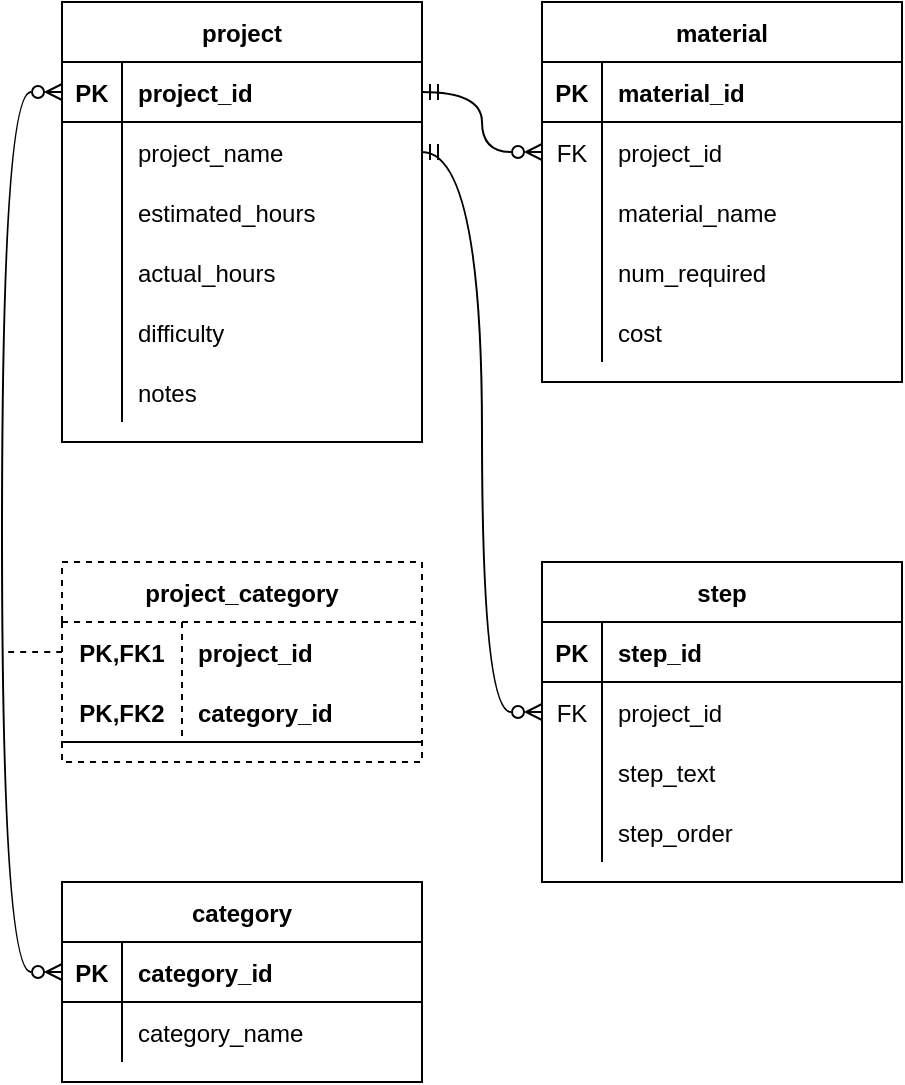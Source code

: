<mxfile version="20.3.0" type="device"><diagram id="vy9mOhhCCwZK9QhIuZOW" name="Page-1"><mxGraphModel dx="529" dy="672" grid="1" gridSize="10" guides="1" tooltips="1" connect="1" arrows="1" fold="1" page="1" pageScale="1" pageWidth="850" pageHeight="1100" math="0" shadow="0"><root><mxCell id="0"/><mxCell id="1" parent="0"/><mxCell id="wOY5DhLBfCELoCY_Hv5l-1" value="project" style="shape=table;startSize=30;container=1;collapsible=1;childLayout=tableLayout;fixedRows=1;rowLines=0;fontStyle=1;align=center;resizeLast=1;" vertex="1" parent="1"><mxGeometry x="40" y="80" width="180" height="220" as="geometry"/></mxCell><mxCell id="wOY5DhLBfCELoCY_Hv5l-2" value="" style="shape=tableRow;horizontal=0;startSize=0;swimlaneHead=0;swimlaneBody=0;fillColor=none;collapsible=0;dropTarget=0;points=[[0,0.5],[1,0.5]];portConstraint=eastwest;top=0;left=0;right=0;bottom=1;" vertex="1" parent="wOY5DhLBfCELoCY_Hv5l-1"><mxGeometry y="30" width="180" height="30" as="geometry"/></mxCell><mxCell id="wOY5DhLBfCELoCY_Hv5l-3" value="PK" style="shape=partialRectangle;connectable=0;fillColor=none;top=0;left=0;bottom=0;right=0;fontStyle=1;overflow=hidden;" vertex="1" parent="wOY5DhLBfCELoCY_Hv5l-2"><mxGeometry width="30" height="30" as="geometry"><mxRectangle width="30" height="30" as="alternateBounds"/></mxGeometry></mxCell><mxCell id="wOY5DhLBfCELoCY_Hv5l-4" value="project_id" style="shape=partialRectangle;connectable=0;fillColor=none;top=0;left=0;bottom=0;right=0;align=left;spacingLeft=6;fontStyle=1;overflow=hidden;" vertex="1" parent="wOY5DhLBfCELoCY_Hv5l-2"><mxGeometry x="30" width="150" height="30" as="geometry"><mxRectangle width="150" height="30" as="alternateBounds"/></mxGeometry></mxCell><mxCell id="wOY5DhLBfCELoCY_Hv5l-5" value="" style="shape=tableRow;horizontal=0;startSize=0;swimlaneHead=0;swimlaneBody=0;fillColor=none;collapsible=0;dropTarget=0;points=[[0,0.5],[1,0.5]];portConstraint=eastwest;top=0;left=0;right=0;bottom=0;" vertex="1" parent="wOY5DhLBfCELoCY_Hv5l-1"><mxGeometry y="60" width="180" height="30" as="geometry"/></mxCell><mxCell id="wOY5DhLBfCELoCY_Hv5l-6" value="" style="shape=partialRectangle;connectable=0;fillColor=none;top=0;left=0;bottom=0;right=0;editable=1;overflow=hidden;" vertex="1" parent="wOY5DhLBfCELoCY_Hv5l-5"><mxGeometry width="30" height="30" as="geometry"><mxRectangle width="30" height="30" as="alternateBounds"/></mxGeometry></mxCell><mxCell id="wOY5DhLBfCELoCY_Hv5l-7" value="project_name" style="shape=partialRectangle;connectable=0;fillColor=none;top=0;left=0;bottom=0;right=0;align=left;spacingLeft=6;overflow=hidden;" vertex="1" parent="wOY5DhLBfCELoCY_Hv5l-5"><mxGeometry x="30" width="150" height="30" as="geometry"><mxRectangle width="150" height="30" as="alternateBounds"/></mxGeometry></mxCell><mxCell id="wOY5DhLBfCELoCY_Hv5l-8" value="" style="shape=tableRow;horizontal=0;startSize=0;swimlaneHead=0;swimlaneBody=0;fillColor=none;collapsible=0;dropTarget=0;points=[[0,0.5],[1,0.5]];portConstraint=eastwest;top=0;left=0;right=0;bottom=0;" vertex="1" parent="wOY5DhLBfCELoCY_Hv5l-1"><mxGeometry y="90" width="180" height="30" as="geometry"/></mxCell><mxCell id="wOY5DhLBfCELoCY_Hv5l-9" value="" style="shape=partialRectangle;connectable=0;fillColor=none;top=0;left=0;bottom=0;right=0;editable=1;overflow=hidden;" vertex="1" parent="wOY5DhLBfCELoCY_Hv5l-8"><mxGeometry width="30" height="30" as="geometry"><mxRectangle width="30" height="30" as="alternateBounds"/></mxGeometry></mxCell><mxCell id="wOY5DhLBfCELoCY_Hv5l-10" value="estimated_hours                        " style="shape=partialRectangle;connectable=0;fillColor=none;top=0;left=0;bottom=0;right=0;align=left;spacingLeft=6;overflow=hidden;" vertex="1" parent="wOY5DhLBfCELoCY_Hv5l-8"><mxGeometry x="30" width="150" height="30" as="geometry"><mxRectangle width="150" height="30" as="alternateBounds"/></mxGeometry></mxCell><mxCell id="wOY5DhLBfCELoCY_Hv5l-11" value="" style="shape=tableRow;horizontal=0;startSize=0;swimlaneHead=0;swimlaneBody=0;fillColor=none;collapsible=0;dropTarget=0;points=[[0,0.5],[1,0.5]];portConstraint=eastwest;top=0;left=0;right=0;bottom=0;" vertex="1" parent="wOY5DhLBfCELoCY_Hv5l-1"><mxGeometry y="120" width="180" height="30" as="geometry"/></mxCell><mxCell id="wOY5DhLBfCELoCY_Hv5l-12" value="" style="shape=partialRectangle;connectable=0;fillColor=none;top=0;left=0;bottom=0;right=0;editable=1;overflow=hidden;" vertex="1" parent="wOY5DhLBfCELoCY_Hv5l-11"><mxGeometry width="30" height="30" as="geometry"><mxRectangle width="30" height="30" as="alternateBounds"/></mxGeometry></mxCell><mxCell id="wOY5DhLBfCELoCY_Hv5l-13" value="actual_hours" style="shape=partialRectangle;connectable=0;fillColor=none;top=0;left=0;bottom=0;right=0;align=left;spacingLeft=6;overflow=hidden;" vertex="1" parent="wOY5DhLBfCELoCY_Hv5l-11"><mxGeometry x="30" width="150" height="30" as="geometry"><mxRectangle width="150" height="30" as="alternateBounds"/></mxGeometry></mxCell><mxCell id="wOY5DhLBfCELoCY_Hv5l-15" style="shape=tableRow;horizontal=0;startSize=0;swimlaneHead=0;swimlaneBody=0;fillColor=none;collapsible=0;dropTarget=0;points=[[0,0.5],[1,0.5]];portConstraint=eastwest;top=0;left=0;right=0;bottom=0;" vertex="1" parent="wOY5DhLBfCELoCY_Hv5l-1"><mxGeometry y="150" width="180" height="30" as="geometry"/></mxCell><mxCell id="wOY5DhLBfCELoCY_Hv5l-16" style="shape=partialRectangle;connectable=0;fillColor=none;top=0;left=0;bottom=0;right=0;editable=1;overflow=hidden;" vertex="1" parent="wOY5DhLBfCELoCY_Hv5l-15"><mxGeometry width="30" height="30" as="geometry"><mxRectangle width="30" height="30" as="alternateBounds"/></mxGeometry></mxCell><mxCell id="wOY5DhLBfCELoCY_Hv5l-17" value="difficulty " style="shape=partialRectangle;connectable=0;fillColor=none;top=0;left=0;bottom=0;right=0;align=left;spacingLeft=6;overflow=hidden;" vertex="1" parent="wOY5DhLBfCELoCY_Hv5l-15"><mxGeometry x="30" width="150" height="30" as="geometry"><mxRectangle width="150" height="30" as="alternateBounds"/></mxGeometry></mxCell><mxCell id="wOY5DhLBfCELoCY_Hv5l-18" style="shape=tableRow;horizontal=0;startSize=0;swimlaneHead=0;swimlaneBody=0;fillColor=none;collapsible=0;dropTarget=0;points=[[0,0.5],[1,0.5]];portConstraint=eastwest;top=0;left=0;right=0;bottom=0;" vertex="1" parent="wOY5DhLBfCELoCY_Hv5l-1"><mxGeometry y="180" width="180" height="30" as="geometry"/></mxCell><mxCell id="wOY5DhLBfCELoCY_Hv5l-19" style="shape=partialRectangle;connectable=0;fillColor=none;top=0;left=0;bottom=0;right=0;editable=1;overflow=hidden;" vertex="1" parent="wOY5DhLBfCELoCY_Hv5l-18"><mxGeometry width="30" height="30" as="geometry"><mxRectangle width="30" height="30" as="alternateBounds"/></mxGeometry></mxCell><mxCell id="wOY5DhLBfCELoCY_Hv5l-20" value="notes" style="shape=partialRectangle;connectable=0;fillColor=none;top=0;left=0;bottom=0;right=0;align=left;spacingLeft=6;overflow=hidden;" vertex="1" parent="wOY5DhLBfCELoCY_Hv5l-18"><mxGeometry x="30" width="150" height="30" as="geometry"><mxRectangle width="150" height="30" as="alternateBounds"/></mxGeometry></mxCell><mxCell id="wOY5DhLBfCELoCY_Hv5l-21" value="material" style="shape=table;startSize=30;container=1;collapsible=1;childLayout=tableLayout;fixedRows=1;rowLines=0;fontStyle=1;align=center;resizeLast=1;" vertex="1" parent="1"><mxGeometry x="280" y="80" width="180" height="190" as="geometry"/></mxCell><mxCell id="wOY5DhLBfCELoCY_Hv5l-22" value="" style="shape=tableRow;horizontal=0;startSize=0;swimlaneHead=0;swimlaneBody=0;fillColor=none;collapsible=0;dropTarget=0;points=[[0,0.5],[1,0.5]];portConstraint=eastwest;top=0;left=0;right=0;bottom=1;" vertex="1" parent="wOY5DhLBfCELoCY_Hv5l-21"><mxGeometry y="30" width="180" height="30" as="geometry"/></mxCell><mxCell id="wOY5DhLBfCELoCY_Hv5l-23" value="PK" style="shape=partialRectangle;connectable=0;fillColor=none;top=0;left=0;bottom=0;right=0;fontStyle=1;overflow=hidden;" vertex="1" parent="wOY5DhLBfCELoCY_Hv5l-22"><mxGeometry width="30" height="30" as="geometry"><mxRectangle width="30" height="30" as="alternateBounds"/></mxGeometry></mxCell><mxCell id="wOY5DhLBfCELoCY_Hv5l-24" value="material_id" style="shape=partialRectangle;connectable=0;fillColor=none;top=0;left=0;bottom=0;right=0;align=left;spacingLeft=6;fontStyle=1;overflow=hidden;" vertex="1" parent="wOY5DhLBfCELoCY_Hv5l-22"><mxGeometry x="30" width="150" height="30" as="geometry"><mxRectangle width="150" height="30" as="alternateBounds"/></mxGeometry></mxCell><mxCell id="wOY5DhLBfCELoCY_Hv5l-25" value="" style="shape=tableRow;horizontal=0;startSize=0;swimlaneHead=0;swimlaneBody=0;fillColor=none;collapsible=0;dropTarget=0;points=[[0,0.5],[1,0.5]];portConstraint=eastwest;top=0;left=0;right=0;bottom=0;" vertex="1" parent="wOY5DhLBfCELoCY_Hv5l-21"><mxGeometry y="60" width="180" height="30" as="geometry"/></mxCell><mxCell id="wOY5DhLBfCELoCY_Hv5l-26" value="FK" style="shape=partialRectangle;connectable=0;fillColor=none;top=0;left=0;bottom=0;right=0;editable=1;overflow=hidden;" vertex="1" parent="wOY5DhLBfCELoCY_Hv5l-25"><mxGeometry width="30" height="30" as="geometry"><mxRectangle width="30" height="30" as="alternateBounds"/></mxGeometry></mxCell><mxCell id="wOY5DhLBfCELoCY_Hv5l-27" value="project_id" style="shape=partialRectangle;connectable=0;fillColor=none;top=0;left=0;bottom=0;right=0;align=left;spacingLeft=6;overflow=hidden;" vertex="1" parent="wOY5DhLBfCELoCY_Hv5l-25"><mxGeometry x="30" width="150" height="30" as="geometry"><mxRectangle width="150" height="30" as="alternateBounds"/></mxGeometry></mxCell><mxCell id="wOY5DhLBfCELoCY_Hv5l-28" value="" style="shape=tableRow;horizontal=0;startSize=0;swimlaneHead=0;swimlaneBody=0;fillColor=none;collapsible=0;dropTarget=0;points=[[0,0.5],[1,0.5]];portConstraint=eastwest;top=0;left=0;right=0;bottom=0;" vertex="1" parent="wOY5DhLBfCELoCY_Hv5l-21"><mxGeometry y="90" width="180" height="30" as="geometry"/></mxCell><mxCell id="wOY5DhLBfCELoCY_Hv5l-29" value="" style="shape=partialRectangle;connectable=0;fillColor=none;top=0;left=0;bottom=0;right=0;editable=1;overflow=hidden;" vertex="1" parent="wOY5DhLBfCELoCY_Hv5l-28"><mxGeometry width="30" height="30" as="geometry"><mxRectangle width="30" height="30" as="alternateBounds"/></mxGeometry></mxCell><mxCell id="wOY5DhLBfCELoCY_Hv5l-30" value="material_name" style="shape=partialRectangle;connectable=0;fillColor=none;top=0;left=0;bottom=0;right=0;align=left;spacingLeft=6;overflow=hidden;" vertex="1" parent="wOY5DhLBfCELoCY_Hv5l-28"><mxGeometry x="30" width="150" height="30" as="geometry"><mxRectangle width="150" height="30" as="alternateBounds"/></mxGeometry></mxCell><mxCell id="wOY5DhLBfCELoCY_Hv5l-31" value="" style="shape=tableRow;horizontal=0;startSize=0;swimlaneHead=0;swimlaneBody=0;fillColor=none;collapsible=0;dropTarget=0;points=[[0,0.5],[1,0.5]];portConstraint=eastwest;top=0;left=0;right=0;bottom=0;" vertex="1" parent="wOY5DhLBfCELoCY_Hv5l-21"><mxGeometry y="120" width="180" height="30" as="geometry"/></mxCell><mxCell id="wOY5DhLBfCELoCY_Hv5l-32" value="" style="shape=partialRectangle;connectable=0;fillColor=none;top=0;left=0;bottom=0;right=0;editable=1;overflow=hidden;" vertex="1" parent="wOY5DhLBfCELoCY_Hv5l-31"><mxGeometry width="30" height="30" as="geometry"><mxRectangle width="30" height="30" as="alternateBounds"/></mxGeometry></mxCell><mxCell id="wOY5DhLBfCELoCY_Hv5l-33" value="num_required" style="shape=partialRectangle;connectable=0;fillColor=none;top=0;left=0;bottom=0;right=0;align=left;spacingLeft=6;overflow=hidden;" vertex="1" parent="wOY5DhLBfCELoCY_Hv5l-31"><mxGeometry x="30" width="150" height="30" as="geometry"><mxRectangle width="150" height="30" as="alternateBounds"/></mxGeometry></mxCell><mxCell id="wOY5DhLBfCELoCY_Hv5l-34" style="shape=tableRow;horizontal=0;startSize=0;swimlaneHead=0;swimlaneBody=0;fillColor=none;collapsible=0;dropTarget=0;points=[[0,0.5],[1,0.5]];portConstraint=eastwest;top=0;left=0;right=0;bottom=0;" vertex="1" parent="wOY5DhLBfCELoCY_Hv5l-21"><mxGeometry y="150" width="180" height="30" as="geometry"/></mxCell><mxCell id="wOY5DhLBfCELoCY_Hv5l-35" style="shape=partialRectangle;connectable=0;fillColor=none;top=0;left=0;bottom=0;right=0;editable=1;overflow=hidden;" vertex="1" parent="wOY5DhLBfCELoCY_Hv5l-34"><mxGeometry width="30" height="30" as="geometry"><mxRectangle width="30" height="30" as="alternateBounds"/></mxGeometry></mxCell><mxCell id="wOY5DhLBfCELoCY_Hv5l-36" value="cost" style="shape=partialRectangle;connectable=0;fillColor=none;top=0;left=0;bottom=0;right=0;align=left;spacingLeft=6;overflow=hidden;" vertex="1" parent="wOY5DhLBfCELoCY_Hv5l-34"><mxGeometry x="30" width="150" height="30" as="geometry"><mxRectangle width="150" height="30" as="alternateBounds"/></mxGeometry></mxCell><mxCell id="wOY5DhLBfCELoCY_Hv5l-40" value="step" style="shape=table;startSize=30;container=1;collapsible=1;childLayout=tableLayout;fixedRows=1;rowLines=0;fontStyle=1;align=center;resizeLast=1;" vertex="1" parent="1"><mxGeometry x="280" y="360" width="180" height="160" as="geometry"/></mxCell><mxCell id="wOY5DhLBfCELoCY_Hv5l-41" value="" style="shape=tableRow;horizontal=0;startSize=0;swimlaneHead=0;swimlaneBody=0;fillColor=none;collapsible=0;dropTarget=0;points=[[0,0.5],[1,0.5]];portConstraint=eastwest;top=0;left=0;right=0;bottom=1;" vertex="1" parent="wOY5DhLBfCELoCY_Hv5l-40"><mxGeometry y="30" width="180" height="30" as="geometry"/></mxCell><mxCell id="wOY5DhLBfCELoCY_Hv5l-42" value="PK" style="shape=partialRectangle;connectable=0;fillColor=none;top=0;left=0;bottom=0;right=0;fontStyle=1;overflow=hidden;" vertex="1" parent="wOY5DhLBfCELoCY_Hv5l-41"><mxGeometry width="30" height="30" as="geometry"><mxRectangle width="30" height="30" as="alternateBounds"/></mxGeometry></mxCell><mxCell id="wOY5DhLBfCELoCY_Hv5l-43" value="step_id" style="shape=partialRectangle;connectable=0;fillColor=none;top=0;left=0;bottom=0;right=0;align=left;spacingLeft=6;fontStyle=1;overflow=hidden;" vertex="1" parent="wOY5DhLBfCELoCY_Hv5l-41"><mxGeometry x="30" width="150" height="30" as="geometry"><mxRectangle width="150" height="30" as="alternateBounds"/></mxGeometry></mxCell><mxCell id="wOY5DhLBfCELoCY_Hv5l-44" value="" style="shape=tableRow;horizontal=0;startSize=0;swimlaneHead=0;swimlaneBody=0;fillColor=none;collapsible=0;dropTarget=0;points=[[0,0.5],[1,0.5]];portConstraint=eastwest;top=0;left=0;right=0;bottom=0;" vertex="1" parent="wOY5DhLBfCELoCY_Hv5l-40"><mxGeometry y="60" width="180" height="30" as="geometry"/></mxCell><mxCell id="wOY5DhLBfCELoCY_Hv5l-45" value="FK" style="shape=partialRectangle;connectable=0;fillColor=none;top=0;left=0;bottom=0;right=0;editable=1;overflow=hidden;" vertex="1" parent="wOY5DhLBfCELoCY_Hv5l-44"><mxGeometry width="30" height="30" as="geometry"><mxRectangle width="30" height="30" as="alternateBounds"/></mxGeometry></mxCell><mxCell id="wOY5DhLBfCELoCY_Hv5l-46" value="project_id" style="shape=partialRectangle;connectable=0;fillColor=none;top=0;left=0;bottom=0;right=0;align=left;spacingLeft=6;overflow=hidden;" vertex="1" parent="wOY5DhLBfCELoCY_Hv5l-44"><mxGeometry x="30" width="150" height="30" as="geometry"><mxRectangle width="150" height="30" as="alternateBounds"/></mxGeometry></mxCell><mxCell id="wOY5DhLBfCELoCY_Hv5l-47" value="" style="shape=tableRow;horizontal=0;startSize=0;swimlaneHead=0;swimlaneBody=0;fillColor=none;collapsible=0;dropTarget=0;points=[[0,0.5],[1,0.5]];portConstraint=eastwest;top=0;left=0;right=0;bottom=0;" vertex="1" parent="wOY5DhLBfCELoCY_Hv5l-40"><mxGeometry y="90" width="180" height="30" as="geometry"/></mxCell><mxCell id="wOY5DhLBfCELoCY_Hv5l-48" value="" style="shape=partialRectangle;connectable=0;fillColor=none;top=0;left=0;bottom=0;right=0;editable=1;overflow=hidden;" vertex="1" parent="wOY5DhLBfCELoCY_Hv5l-47"><mxGeometry width="30" height="30" as="geometry"><mxRectangle width="30" height="30" as="alternateBounds"/></mxGeometry></mxCell><mxCell id="wOY5DhLBfCELoCY_Hv5l-49" value="step_text" style="shape=partialRectangle;connectable=0;fillColor=none;top=0;left=0;bottom=0;right=0;align=left;spacingLeft=6;overflow=hidden;" vertex="1" parent="wOY5DhLBfCELoCY_Hv5l-47"><mxGeometry x="30" width="150" height="30" as="geometry"><mxRectangle width="150" height="30" as="alternateBounds"/></mxGeometry></mxCell><mxCell id="wOY5DhLBfCELoCY_Hv5l-50" value="" style="shape=tableRow;horizontal=0;startSize=0;swimlaneHead=0;swimlaneBody=0;fillColor=none;collapsible=0;dropTarget=0;points=[[0,0.5],[1,0.5]];portConstraint=eastwest;top=0;left=0;right=0;bottom=0;" vertex="1" parent="wOY5DhLBfCELoCY_Hv5l-40"><mxGeometry y="120" width="180" height="30" as="geometry"/></mxCell><mxCell id="wOY5DhLBfCELoCY_Hv5l-51" value="" style="shape=partialRectangle;connectable=0;fillColor=none;top=0;left=0;bottom=0;right=0;editable=1;overflow=hidden;" vertex="1" parent="wOY5DhLBfCELoCY_Hv5l-50"><mxGeometry width="30" height="30" as="geometry"><mxRectangle width="30" height="30" as="alternateBounds"/></mxGeometry></mxCell><mxCell id="wOY5DhLBfCELoCY_Hv5l-52" value="step_order" style="shape=partialRectangle;connectable=0;fillColor=none;top=0;left=0;bottom=0;right=0;align=left;spacingLeft=6;overflow=hidden;" vertex="1" parent="wOY5DhLBfCELoCY_Hv5l-50"><mxGeometry x="30" width="150" height="30" as="geometry"><mxRectangle width="150" height="30" as="alternateBounds"/></mxGeometry></mxCell><mxCell id="wOY5DhLBfCELoCY_Hv5l-56" value="category" style="shape=table;startSize=30;container=1;collapsible=1;childLayout=tableLayout;fixedRows=1;rowLines=0;fontStyle=1;align=center;resizeLast=1;" vertex="1" parent="1"><mxGeometry x="40" y="520" width="180" height="100" as="geometry"/></mxCell><mxCell id="wOY5DhLBfCELoCY_Hv5l-57" value="" style="shape=tableRow;horizontal=0;startSize=0;swimlaneHead=0;swimlaneBody=0;fillColor=none;collapsible=0;dropTarget=0;points=[[0,0.5],[1,0.5]];portConstraint=eastwest;top=0;left=0;right=0;bottom=1;" vertex="1" parent="wOY5DhLBfCELoCY_Hv5l-56"><mxGeometry y="30" width="180" height="30" as="geometry"/></mxCell><mxCell id="wOY5DhLBfCELoCY_Hv5l-58" value="PK" style="shape=partialRectangle;connectable=0;fillColor=none;top=0;left=0;bottom=0;right=0;fontStyle=1;overflow=hidden;" vertex="1" parent="wOY5DhLBfCELoCY_Hv5l-57"><mxGeometry width="30" height="30" as="geometry"><mxRectangle width="30" height="30" as="alternateBounds"/></mxGeometry></mxCell><mxCell id="wOY5DhLBfCELoCY_Hv5l-59" value="category_id" style="shape=partialRectangle;connectable=0;fillColor=none;top=0;left=0;bottom=0;right=0;align=left;spacingLeft=6;fontStyle=1;overflow=hidden;" vertex="1" parent="wOY5DhLBfCELoCY_Hv5l-57"><mxGeometry x="30" width="150" height="30" as="geometry"><mxRectangle width="150" height="30" as="alternateBounds"/></mxGeometry></mxCell><mxCell id="wOY5DhLBfCELoCY_Hv5l-60" value="" style="shape=tableRow;horizontal=0;startSize=0;swimlaneHead=0;swimlaneBody=0;fillColor=none;collapsible=0;dropTarget=0;points=[[0,0.5],[1,0.5]];portConstraint=eastwest;top=0;left=0;right=0;bottom=0;" vertex="1" parent="wOY5DhLBfCELoCY_Hv5l-56"><mxGeometry y="60" width="180" height="30" as="geometry"/></mxCell><mxCell id="wOY5DhLBfCELoCY_Hv5l-61" value="" style="shape=partialRectangle;connectable=0;fillColor=none;top=0;left=0;bottom=0;right=0;editable=1;overflow=hidden;" vertex="1" parent="wOY5DhLBfCELoCY_Hv5l-60"><mxGeometry width="30" height="30" as="geometry"><mxRectangle width="30" height="30" as="alternateBounds"/></mxGeometry></mxCell><mxCell id="wOY5DhLBfCELoCY_Hv5l-62" value="category_name" style="shape=partialRectangle;connectable=0;fillColor=none;top=0;left=0;bottom=0;right=0;align=left;spacingLeft=6;overflow=hidden;" vertex="1" parent="wOY5DhLBfCELoCY_Hv5l-60"><mxGeometry x="30" width="150" height="30" as="geometry"><mxRectangle width="150" height="30" as="alternateBounds"/></mxGeometry></mxCell><mxCell id="wOY5DhLBfCELoCY_Hv5l-82" value="project_category" style="shape=table;startSize=30;container=1;collapsible=1;childLayout=tableLayout;fixedRows=1;rowLines=0;fontStyle=1;align=center;resizeLast=1;dashed=1;" vertex="1" parent="1"><mxGeometry x="40" y="360" width="180" height="100" as="geometry"/></mxCell><mxCell id="wOY5DhLBfCELoCY_Hv5l-83" value="" style="shape=tableRow;horizontal=0;startSize=0;swimlaneHead=0;swimlaneBody=0;fillColor=none;collapsible=0;dropTarget=0;points=[[0,0.5],[1,0.5]];portConstraint=eastwest;top=0;left=0;right=0;bottom=0;" vertex="1" parent="wOY5DhLBfCELoCY_Hv5l-82"><mxGeometry y="30" width="180" height="30" as="geometry"/></mxCell><mxCell id="wOY5DhLBfCELoCY_Hv5l-84" value="PK,FK1" style="shape=partialRectangle;connectable=0;fillColor=none;top=0;left=0;bottom=0;right=0;fontStyle=1;overflow=hidden;" vertex="1" parent="wOY5DhLBfCELoCY_Hv5l-83"><mxGeometry width="60" height="30" as="geometry"><mxRectangle width="60" height="30" as="alternateBounds"/></mxGeometry></mxCell><mxCell id="wOY5DhLBfCELoCY_Hv5l-85" value="project_id" style="shape=partialRectangle;connectable=0;fillColor=none;top=0;left=0;bottom=0;right=0;align=left;spacingLeft=6;fontStyle=1;overflow=hidden;" vertex="1" parent="wOY5DhLBfCELoCY_Hv5l-83"><mxGeometry x="60" width="120" height="30" as="geometry"><mxRectangle width="120" height="30" as="alternateBounds"/></mxGeometry></mxCell><mxCell id="wOY5DhLBfCELoCY_Hv5l-86" value="" style="shape=tableRow;horizontal=0;startSize=0;swimlaneHead=0;swimlaneBody=0;fillColor=none;collapsible=0;dropTarget=0;points=[[0,0.5],[1,0.5]];portConstraint=eastwest;top=0;left=0;right=0;bottom=1;" vertex="1" parent="wOY5DhLBfCELoCY_Hv5l-82"><mxGeometry y="60" width="180" height="30" as="geometry"/></mxCell><mxCell id="wOY5DhLBfCELoCY_Hv5l-87" value="PK,FK2" style="shape=partialRectangle;connectable=0;fillColor=none;top=0;left=0;bottom=0;right=0;fontStyle=1;overflow=hidden;" vertex="1" parent="wOY5DhLBfCELoCY_Hv5l-86"><mxGeometry width="60" height="30" as="geometry"><mxRectangle width="60" height="30" as="alternateBounds"/></mxGeometry></mxCell><mxCell id="wOY5DhLBfCELoCY_Hv5l-88" value="category_id" style="shape=partialRectangle;connectable=0;fillColor=none;top=0;left=0;bottom=0;right=0;align=left;spacingLeft=6;fontStyle=1;overflow=hidden;" vertex="1" parent="wOY5DhLBfCELoCY_Hv5l-86"><mxGeometry x="60" width="120" height="30" as="geometry"><mxRectangle width="120" height="30" as="alternateBounds"/></mxGeometry></mxCell><mxCell id="wOY5DhLBfCELoCY_Hv5l-96" style="edgeStyle=orthogonalEdgeStyle;rounded=0;orthogonalLoop=1;jettySize=auto;html=1;exitX=0;exitY=0.5;exitDx=0;exitDy=0;entryX=0;entryY=0.5;entryDx=0;entryDy=0;curved=1;endArrow=ERzeroToMany;endFill=0;startArrow=ERzeroToMany;startFill=0;" edge="1" parent="1" source="wOY5DhLBfCELoCY_Hv5l-2" target="wOY5DhLBfCELoCY_Hv5l-57"><mxGeometry relative="1" as="geometry"><Array as="points"><mxPoint x="10" y="125"/><mxPoint x="10" y="565"/></Array></mxGeometry></mxCell><mxCell id="wOY5DhLBfCELoCY_Hv5l-98" style="edgeStyle=orthogonalEdgeStyle;curved=1;rounded=0;orthogonalLoop=1;jettySize=auto;html=1;exitX=1;exitY=0.5;exitDx=0;exitDy=0;entryX=0;entryY=0.5;entryDx=0;entryDy=0;startArrow=ERmandOne;startFill=0;endArrow=ERzeroToMany;endFill=0;" edge="1" parent="1" source="wOY5DhLBfCELoCY_Hv5l-2" target="wOY5DhLBfCELoCY_Hv5l-25"><mxGeometry relative="1" as="geometry"/></mxCell><mxCell id="wOY5DhLBfCELoCY_Hv5l-99" style="edgeStyle=orthogonalEdgeStyle;curved=1;rounded=0;orthogonalLoop=1;jettySize=auto;html=1;exitX=1;exitY=0.5;exitDx=0;exitDy=0;entryX=0;entryY=0.5;entryDx=0;entryDy=0;startArrow=ERmandOne;startFill=0;endArrow=ERzeroToMany;endFill=0;" edge="1" parent="1" source="wOY5DhLBfCELoCY_Hv5l-5" target="wOY5DhLBfCELoCY_Hv5l-44"><mxGeometry relative="1" as="geometry"/></mxCell><mxCell id="wOY5DhLBfCELoCY_Hv5l-100" style="edgeStyle=orthogonalEdgeStyle;curved=1;rounded=0;orthogonalLoop=1;jettySize=auto;html=1;exitX=0;exitY=0.5;exitDx=0;exitDy=0;startArrow=none;startFill=0;endArrow=none;endFill=0;dashed=1;" edge="1" parent="1" source="wOY5DhLBfCELoCY_Hv5l-83"><mxGeometry relative="1" as="geometry"><mxPoint x="10" y="405" as="targetPoint"/></mxGeometry></mxCell></root></mxGraphModel></diagram></mxfile>